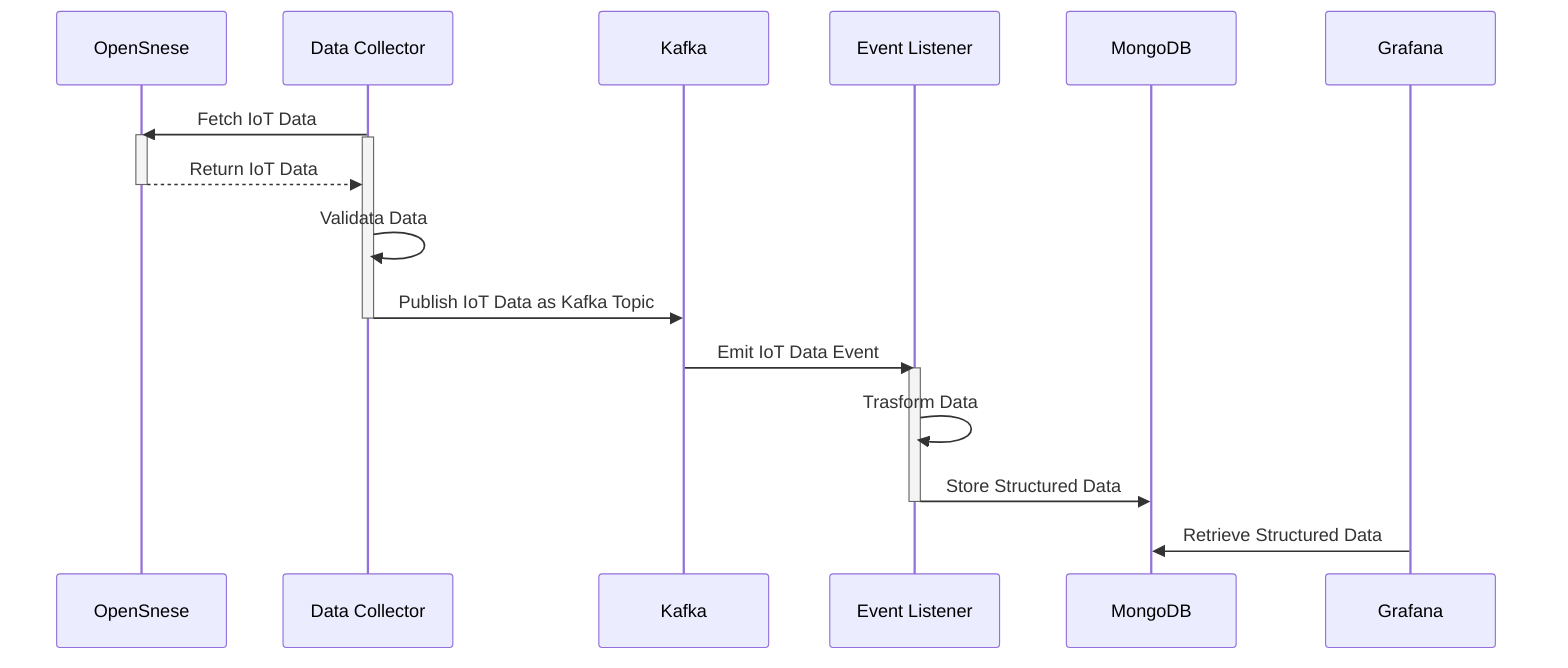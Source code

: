 sequenceDiagram
    participant OS as OpenSnese
    participant DC as Data Collector
    participant KK as Kafka
    participant EL as Event Listener
    participant DB as MongoDB
    participant GN as Grafana

    DC->>OS: Fetch IoT Data
    activate OS
    activate DC
    OS-->>DC: Return IoT Data
    deactivate OS
    DC->>DC: Validata Data
    DC->>KK: Publish IoT Data as Kafka Topic
    deactivate DC
    KK->>EL: Emit IoT Data Event
    activate EL
    EL->>EL: Trasform Data
    EL->>DB: Store Structured Data
    deactivate EL
    GN->>DB: Retrieve Structured Data